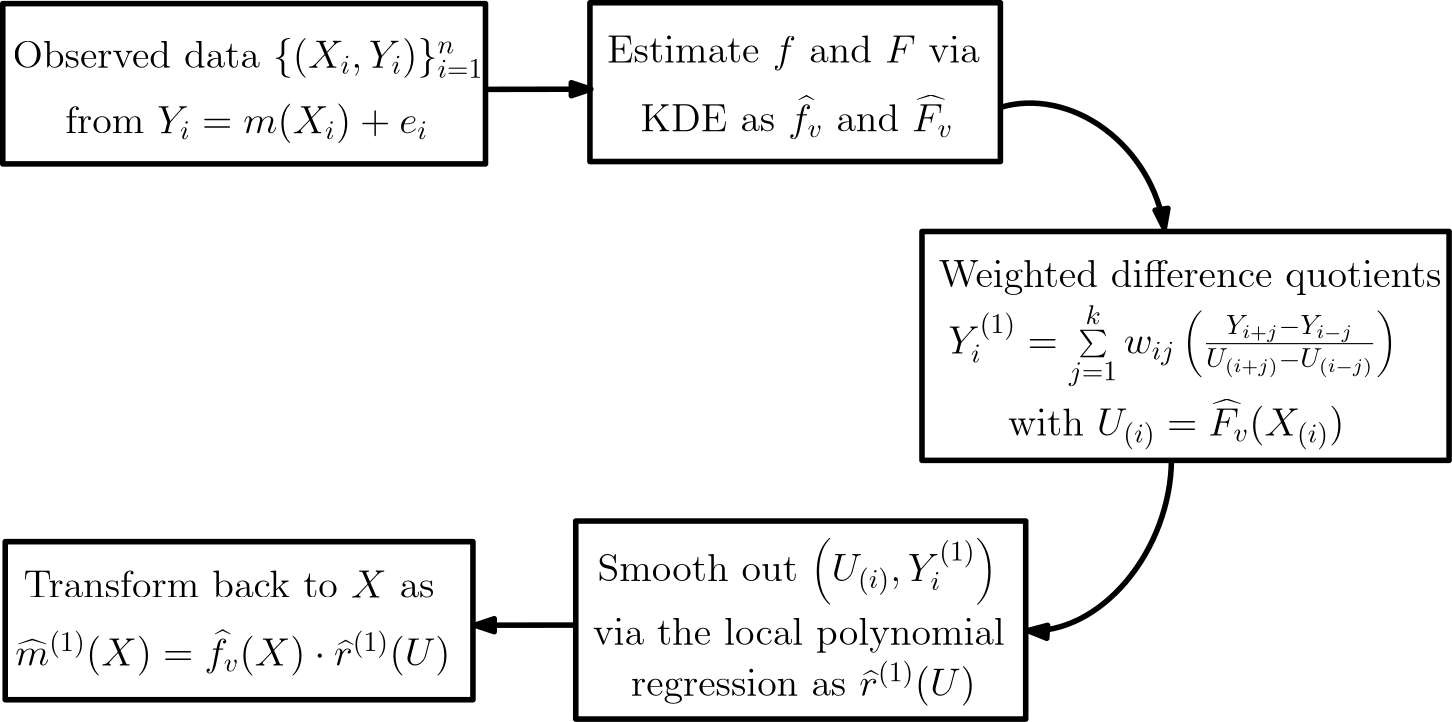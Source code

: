 <?xml version="1.0"?>
<!DOCTYPE ipe SYSTEM "ipe.dtd">
<ipe version="70218" creator="Ipe 7.2.24">
<info created="D:20230428100711" modified="D:20230430190912"/>
<ipestyle name="basic">
<symbol name="arrow/arc(spx)">
<path stroke="sym-stroke" fill="sym-stroke" pen="sym-pen">
0 0 m
-1 0.333 l
-1 -0.333 l
h
</path>
</symbol>
<symbol name="arrow/farc(spx)">
<path stroke="sym-stroke" fill="white" pen="sym-pen">
0 0 m
-1 0.333 l
-1 -0.333 l
h
</path>
</symbol>
<symbol name="arrow/ptarc(spx)">
<path stroke="sym-stroke" fill="sym-stroke" pen="sym-pen">
0 0 m
-1 0.333 l
-0.8 0 l
-1 -0.333 l
h
</path>
</symbol>
<symbol name="arrow/fptarc(spx)">
<path stroke="sym-stroke" fill="white" pen="sym-pen">
0 0 m
-1 0.333 l
-0.8 0 l
-1 -0.333 l
h
</path>
</symbol>
<symbol name="mark/circle(sx)" transformations="translations">
<path fill="sym-stroke">
0.6 0 0 0.6 0 0 e
0.4 0 0 0.4 0 0 e
</path>
</symbol>
<symbol name="mark/disk(sx)" transformations="translations">
<path fill="sym-stroke">
0.6 0 0 0.6 0 0 e
</path>
</symbol>
<symbol name="mark/fdisk(sfx)" transformations="translations">
<group>
<path fill="sym-fill">
0.5 0 0 0.5 0 0 e
</path>
<path fill="sym-stroke" fillrule="eofill">
0.6 0 0 0.6 0 0 e
0.4 0 0 0.4 0 0 e
</path>
</group>
</symbol>
<symbol name="mark/box(sx)" transformations="translations">
<path fill="sym-stroke" fillrule="eofill">
-0.6 -0.6 m
0.6 -0.6 l
0.6 0.6 l
-0.6 0.6 l
h
-0.4 -0.4 m
0.4 -0.4 l
0.4 0.4 l
-0.4 0.4 l
h
</path>
</symbol>
<symbol name="mark/square(sx)" transformations="translations">
<path fill="sym-stroke">
-0.6 -0.6 m
0.6 -0.6 l
0.6 0.6 l
-0.6 0.6 l
h
</path>
</symbol>
<symbol name="mark/fsquare(sfx)" transformations="translations">
<group>
<path fill="sym-fill">
-0.5 -0.5 m
0.5 -0.5 l
0.5 0.5 l
-0.5 0.5 l
h
</path>
<path fill="sym-stroke" fillrule="eofill">
-0.6 -0.6 m
0.6 -0.6 l
0.6 0.6 l
-0.6 0.6 l
h
-0.4 -0.4 m
0.4 -0.4 l
0.4 0.4 l
-0.4 0.4 l
h
</path>
</group>
</symbol>
<symbol name="mark/cross(sx)" transformations="translations">
<group>
<path fill="sym-stroke">
-0.43 -0.57 m
0.57 0.43 l
0.43 0.57 l
-0.57 -0.43 l
h
</path>
<path fill="sym-stroke">
-0.43 0.57 m
0.57 -0.43 l
0.43 -0.57 l
-0.57 0.43 l
h
</path>
</group>
</symbol>
<symbol name="arrow/fnormal(spx)">
<path stroke="sym-stroke" fill="white" pen="sym-pen">
0 0 m
-1 0.333 l
-1 -0.333 l
h
</path>
</symbol>
<symbol name="arrow/pointed(spx)">
<path stroke="sym-stroke" fill="sym-stroke" pen="sym-pen">
0 0 m
-1 0.333 l
-0.8 0 l
-1 -0.333 l
h
</path>
</symbol>
<symbol name="arrow/fpointed(spx)">
<path stroke="sym-stroke" fill="white" pen="sym-pen">
0 0 m
-1 0.333 l
-0.8 0 l
-1 -0.333 l
h
</path>
</symbol>
<symbol name="arrow/linear(spx)">
<path stroke="sym-stroke" pen="sym-pen">
-1 0.333 m
0 0 l
-1 -0.333 l
</path>
</symbol>
<symbol name="arrow/fdouble(spx)">
<path stroke="sym-stroke" fill="white" pen="sym-pen">
0 0 m
-1 0.333 l
-1 -0.333 l
h
-1 0 m
-2 0.333 l
-2 -0.333 l
h
</path>
</symbol>
<symbol name="arrow/double(spx)">
<path stroke="sym-stroke" fill="sym-stroke" pen="sym-pen">
0 0 m
-1 0.333 l
-1 -0.333 l
h
-1 0 m
-2 0.333 l
-2 -0.333 l
h
</path>
</symbol>
<symbol name="arrow/mid-normal(spx)">
<path stroke="sym-stroke" fill="sym-stroke" pen="sym-pen">
0.5 0 m
-0.5 0.333 l
-0.5 -0.333 l
h
</path>
</symbol>
<symbol name="arrow/mid-fnormal(spx)">
<path stroke="sym-stroke" fill="white" pen="sym-pen">
0.5 0 m
-0.5 0.333 l
-0.5 -0.333 l
h
</path>
</symbol>
<symbol name="arrow/mid-pointed(spx)">
<path stroke="sym-stroke" fill="sym-stroke" pen="sym-pen">
0.5 0 m
-0.5 0.333 l
-0.3 0 l
-0.5 -0.333 l
h
</path>
</symbol>
<symbol name="arrow/mid-fpointed(spx)">
<path stroke="sym-stroke" fill="white" pen="sym-pen">
0.5 0 m
-0.5 0.333 l
-0.3 0 l
-0.5 -0.333 l
h
</path>
</symbol>
<symbol name="arrow/mid-double(spx)">
<path stroke="sym-stroke" fill="sym-stroke" pen="sym-pen">
1 0 m
0 0.333 l
0 -0.333 l
h
0 0 m
-1 0.333 l
-1 -0.333 l
h
</path>
</symbol>
<symbol name="arrow/mid-fdouble(spx)">
<path stroke="sym-stroke" fill="white" pen="sym-pen">
1 0 m
0 0.333 l
0 -0.333 l
h
0 0 m
-1 0.333 l
-1 -0.333 l
h
</path>
</symbol>
<anglesize name="22.5 deg" value="22.5"/>
<anglesize name="30 deg" value="30"/>
<anglesize name="45 deg" value="45"/>
<anglesize name="60 deg" value="60"/>
<anglesize name="90 deg" value="90"/>
<arrowsize name="large" value="10"/>
<arrowsize name="small" value="5"/>
<arrowsize name="tiny" value="3"/>
<color name="blue" value="0 0 1"/>
<color name="brown" value="0.647 0.165 0.165"/>
<color name="darkblue" value="0 0 0.545"/>
<color name="darkcyan" value="0 0.545 0.545"/>
<color name="darkgray" value="0.663"/>
<color name="darkgreen" value="0 0.392 0"/>
<color name="darkmagenta" value="0.545 0 0.545"/>
<color name="darkorange" value="1 0.549 0"/>
<color name="darkred" value="0.545 0 0"/>
<color name="gold" value="1 0.843 0"/>
<color name="gray" value="0.745"/>
<color name="green" value="0 1 0"/>
<color name="lightblue" value="0.678 0.847 0.902"/>
<color name="lightcyan" value="0.878 1 1"/>
<color name="lightgray" value="0.827"/>
<color name="lightgreen" value="0.565 0.933 0.565"/>
<color name="lightyellow" value="1 1 0.878"/>
<color name="navy" value="0 0 0.502"/>
<color name="orange" value="1 0.647 0"/>
<color name="pink" value="1 0.753 0.796"/>
<color name="purple" value="0.627 0.125 0.941"/>
<color name="red" value="1 0 0"/>
<color name="seagreen" value="0.18 0.545 0.341"/>
<color name="turquoise" value="0.251 0.878 0.816"/>
<color name="violet" value="0.933 0.51 0.933"/>
<color name="yellow" value="1 1 0"/>
<dashstyle name="dash dot dotted" value="[4 2 1 2 1 2] 0"/>
<dashstyle name="dash dotted" value="[4 2 1 2] 0"/>
<dashstyle name="dashed" value="[4] 0"/>
<dashstyle name="dotted" value="[1 3] 0"/>
<gridsize name="10 pts (~3.5 mm)" value="10"/>
<gridsize name="14 pts (~5 mm)" value="14"/>
<gridsize name="16 pts (~6 mm)" value="16"/>
<gridsize name="20 pts (~7 mm)" value="20"/>
<gridsize name="28 pts (~10 mm)" value="28"/>
<gridsize name="32 pts (~12 mm)" value="32"/>
<gridsize name="4 pts" value="4"/>
<gridsize name="56 pts (~20 mm)" value="56"/>
<gridsize name="8 pts (~3 mm)" value="8"/>
<opacity name="10%" value="0.1"/>
<opacity name="30%" value="0.3"/>
<opacity name="50%" value="0.5"/>
<opacity name="75%" value="0.75"/>
<pen name="fat" value="1.2"/>
<pen name="heavier" value="0.8"/>
<pen name="ultrafat" value="2"/>
<symbolsize name="large" value="5"/>
<symbolsize name="small" value="2"/>
<symbolsize name="tiny" value="1.1"/>
<textsize name="Huge" value="\Huge"/>
<textsize name="LARGE" value="\LARGE"/>
<textsize name="Large" value="\Large"/>
<textsize name="footnote" value="\footnotesize"/>
<textsize name="huge" value="\huge"/>
<textsize name="large" value="\large"/>
<textsize name="small" value="\small"/>
<textsize name="tiny" value="\tiny"/>
<textstyle name="center" begin="\begin{center}" end="\end{center}"/>
<textstyle name="item" begin="\begin{itemize}\item{}" end="\end{itemize}"/>
<textstyle name="itemize" begin="\begin{itemize}" end="\end{itemize}"/>
<tiling name="falling" angle="-60" step="4" width="1"/>
<tiling name="rising" angle="30" step="4" width="1"/>
</ipestyle>
<page>
<layer name="alpha"/>
<view layers="alpha" active="alpha"/>
<path layer="alpha" matrix="1.63145 0 0 0.754851 -88.3334 227.258" stroke="black" pen="ultrafat">
64.4163 765.679 m
64.4163 689.237 l
170.933 689.237 l
170.933 765.679 l
h
</path>
<text matrix="1 0 0 1 -82.9868 37.7365" transformations="translations" pos="103.264 744.376" stroke="black" type="label" width="169.62" height="10.756" depth="3.59" valign="baseline" size="Large">Observed data $\{(X_i,Y_i)\}_{i=1}^n$</text>
<path matrix="0.505886 0 0 0.20868 71.2862 619.093" stroke="black" pen="ultrafat" arrow="normal/normal">
236.723 744.062 m
310.658 744.376 l
</path>
<text matrix="1 0 0 1 -98.4446 23.037" transformations="translations" pos="137.673 735.487" stroke="black" type="label" width="130.687" height="10.756" depth="3.59" valign="baseline" size="Large">from $Y_i=m(X_i)+e_i$</text>
<path matrix="1.38725 0 0 0.747612 138.775 233.104" stroke="black" pen="ultrafat">
64.4163 765.679 m
64.4163 689.237 l
170.933 689.237 l
170.933 765.679 l
h
</path>
<text matrix="1 0 0 1 -106.117 24.3336" transformations="translations" pos="340.41 759.675" stroke="black" type="label" width="134.099" height="9.962" depth="2.79" valign="baseline" size="Large">Estimate $f$ and $F$ via</text>
<text matrix="1 0 0 1 -105.022 20.7558" transformations="translations" pos="351.405 738.565" stroke="black" type="label" width="112.518" height="12.985" depth="2.79" valign="baseline" size="Large">KDE as $\widehat{f}_v$ and $\widehat{F}_v$</text>
<path matrix="1.78144 0 0 1.07785 232.921 -102.091" stroke="black" pen="ultrafat">
64.4163 765.679 m
64.4163 689.237 l
170.933 689.237 l
170.933 765.679 l
h
</path>
<text matrix="1 0 0 1 23.337 59.3337" transformations="translations" pos="330.33 643.887" stroke="black" type="label" width="181.125" height="9.962" depth="2.79" valign="baseline" size="Large">Weighted difference quotients</text>
<text matrix="1 0 0 1 51.8 57.3363" transformations="translations" pos="305.362 621.916" stroke="black" type="label" width="161.466" height="18.465" depth="12.57" valign="baseline" size="Large" style="math">Y_i^{(1)}=\sum\limits_{j=1}^k w_{ij}\left(\frac{Y_{i+j}-Y_{i-j}}{U_{(i+j)} - U_{(i-j)}}\right)</text>
<text matrix="1 0 0 1 51.8 53.3415" transformations="translations" pos="326.834 596.449" stroke="black" type="label" width="121.152" height="12.987" depth="5.02" valign="baseline" size="Large">with $U_{(i)}=\widehat{F}_v(X_{(i)})$</text>
<path matrix="1.52067 0 0 0.932633 125.076 -95.1309" stroke="black" pen="ultrafat">
64.4163 765.679 m
64.4163 689.237 l
170.933 689.237 l
170.933 765.679 l
h
</path>
<path matrix="0.753266 0 0 0.201 5.56429 457.255" stroke="black" pen="ultrafat" arrow="normal/normal">
288.884 618.171 m
240.447 617.921 l
</path>
<text matrix="1 0 0 1 122.117 -60.0111" transformations="translations" pos="107.12 634.399" stroke="black" type="label" width="148.275" height="9.962" depth="2.79" valign="baseline" size="Large">via the local polynomial</text>
<text matrix="1 0 0 1 109.27 -71.9956" transformations="translations" pos="121.601 669.354" stroke="black" type="label" width="143.549" height="15.541" depth="8.37" valign="baseline" size="Large">Smooth out $\left(U_{(i)},Y_i^{(1)}\right)$</text>
<path matrix="0.86639 0.138449 -0.257678 0.956452 245.203 -24.6332" stroke="black" pen="ultrafat" arrow="normal/normal">
380.895 773.464 m
47.2252 0 0 -47.2252 386.389 726.56 433.196 720.288 a
</path>
<path matrix="-0.10939 -1.08086 0.865057 0.0910214 -189.95 982.185" stroke="black" pen="ultrafat" arrow="normal/normal">
380.895 773.464 m
47.2252 0 0 -47.2252 386.389 726.56 433.196 720.288 a
</path>
<text matrix="1 0 0 1 -22.9627 -5.94693" transformations="translations" pos="265.913 561.994" stroke="black" type="label" width="124.089" height="12.675" depth="3.59" valign="baseline" size="Large">regression as $\widehat{r}^{(1)}(U)$</text>
<path matrix="1.58078 0 0 0.744364 -84.1894 41.5907" stroke="black" pen="ultrafat">
64.4163 765.679 m
64.4163 689.237 l
170.933 689.237 l
170.933 765.679 l
h
</path>
<text matrix="1 0 0 1 -8.48896 -4.99351" transformations="translations" pos="32.7166 596.449" stroke="black" type="label" width="147.951" height="9.963" depth="0" valign="baseline" size="Large">Transform back to $X$ as</text>
<text matrix="1 0 0 1 -43.4435 -7.49026" transformations="translations" pos="64.6751 574.477" stroke="black" type="label" width="156.717" height="12.865" depth="3.59" valign="baseline" size="Large" style="math">\widehat{m}^{(1)}(X)=\widehat{f}_v(X)\cdot \widehat{r}^{(1)}(U)</text>
</page>
</ipe>
